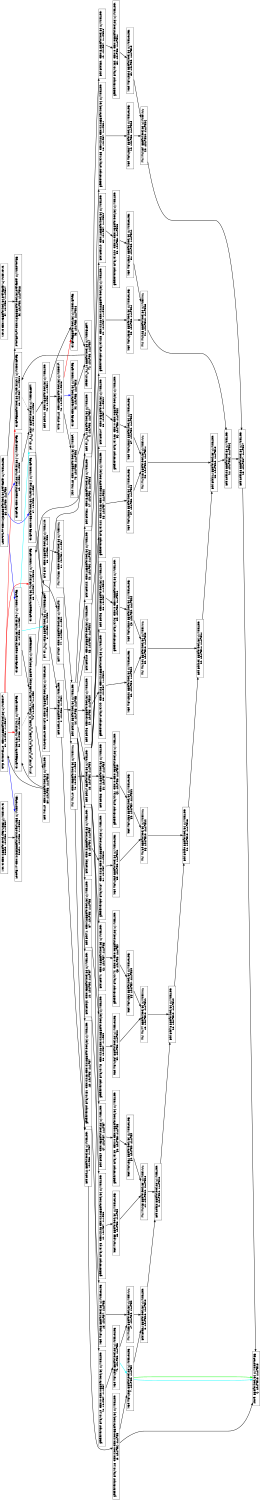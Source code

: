 digraph Region_18 {
	graph [ nslimit = "1000.0",
	orientation = landscape,
		center = true,
	page = "8.5,11",
	compound=true,
	size = "10,7.5" ] ;
"Op_20094" [ fontname = "Helvetica" shape = box, label = " LOOPEXIT C=0x16382BB=for.cond.cleanup35 HyIns=STOREB,
20094, ASAP=5, ALAP=18"]
"Op_20095" [ fontname = "Helvetica" shape = box, label = " MOVC C=0x1BB=for.cond.cleanup35 HyIns=MOVC,
20095, ASAP=0, ALAP=17"]
"Op_86" [ fontname = "Helvetica" shape = box, label = " LOOPSTART C=0x16383BB=for.body36.preheader HyIns=LOADB,
86, ASAP=0, ALAP=0"]
"Op_96" [ fontname = "Helvetica" shape = box, label = " STORESTART C=0x16383BB=for.body36.preheader HyIns=STOREB,
96, ASAP=1, ALAP=18"]
"Op_97" [ fontname = "Helvetica" shape = box, label = " MOVC C=0x0BB=for.body36.preheader HyIns=MOVC,
97, ASAP=0, ALAP=17"]
"Op_0" [ fontname = "Helvetica" shape = box, label = " phi div_94_i.0238 BB=for.body36 HyIns=SELECT,
0, ASAP=2, ALAP=3"]
"Op_1" [ fontname = "Helvetica" shape = box, label = " add div_94_i.1 BB=for.body36 HyIns=ADD,
1, ASAP=6, ALAP=17"]
"Op_2" [ fontname = "Helvetica" shape = box, label = " add add41 BB=for.body36 HyIns=ADD,
2, ASAP=3, ALAP=4"]
"Op_3" [ fontname = "Helvetica" shape = box, label = " OutLoopLOAD C=0x372 C=0x372BB=for.body36 HyIns=LOAD,
3, ASAP=0, ALAP=3"]
"Op_4" [ fontname = "Helvetica" shape = box, label = " add add44 BB=for.body36 HyIns=ADD,
4, ASAP=5, ALAP=7"]
"Op_5" [ fontname = "Helvetica" shape = box, label = " getelementptr arrayidx48  C=0x2000 C=0x2000BB=for.body36 HyIns=ADD,
5, ASAP=6, ALAP=8"]
"Op_6" [ fontname = "Helvetica" shape = box, label = " store  BB=for.body36 HyIns=STOREB,
6, ASAP=18, ALAP=18"]
"Op_7" [ fontname = "Helvetica" shape = box, label = " load manupa1 BB=for.body36 HyIns=LOADB,
7, ASAP=9, ALAP=9"]
"Op_8" [ fontname = "Helvetica" shape = box, label = " add add54 BB=for.body36 HyIns=ADD,
8, ASAP=10, ALAP=10"]
"Op_9" [ fontname = "Helvetica" shape = box, label = " add add66 BB=for.body36 HyIns=ADD,
9, ASAP=11, ALAP=11"]
"Op_10" [ fontname = "Helvetica" shape = box, label = " add add78 BB=for.body36 HyIns=ADD,
10, ASAP=12, ALAP=12"]
"Op_11" [ fontname = "Helvetica" shape = box, label = " add add90 BB=for.body36 HyIns=ADD,
11, ASAP=13, ALAP=13"]
"Op_12" [ fontname = "Helvetica" shape = box, label = " add add102 BB=for.body36 HyIns=ADD,
12, ASAP=14, ALAP=14"]
"Op_13" [ fontname = "Helvetica" shape = box, label = " add add114 BB=for.body36 HyIns=ADD,
13, ASAP=15, ALAP=15"]
"Op_14" [ fontname = "Helvetica" shape = box, label = " add add126 BB=for.body36 HyIns=ADD,
14, ASAP=16, ALAP=16"]
"Op_15" [ fontname = "Helvetica" shape = box, label = " add add138 BB=for.body36 HyIns=ADD,
15, ASAP=17, ALAP=17"]
"Op_16" [ fontname = "Helvetica" shape = box, label = " add add42 BB=for.body36 HyIns=ADD,
16, ASAP=5, ALAP=5"]
"Op_17" [ fontname = "Helvetica" shape = box, label = " add add134  C=0x54BB=for.body36 HyIns=ADD,
17, ASAP=6, ALAP=13"]
"Op_18" [ fontname = "Helvetica" shape = box, label = " getelementptr arrayidx135  C=0x211a C=0x211aBB=for.body36 HyIns=ADD,
18, ASAP=7, ALAP=14"]
"Op_19" [ fontname = "Helvetica" shape = box, label = " load manupa17 BB=for.body36 HyIns=LOADB,
19, ASAP=8, ALAP=15"]
"Op_20" [ fontname = "Helvetica" shape = box, label = " mul mul137 BB=for.body36 HyIns=MUL,
20, ASAP=10, ALAP=16"]
"Op_33" [ fontname = "Helvetica" shape = box, label = " add add86  C=0x24BB=for.body36 HyIns=ADD,
33, ASAP=6, ALAP=9"]
"Op_21" [ fontname = "Helvetica" shape = box, label = " add add122  C=0x48BB=for.body36 HyIns=ADD,
21, ASAP=6, ALAP=12"]
"Op_22" [ fontname = "Helvetica" shape = box, label = " getelementptr arrayidx123  C=0x211a C=0x211aBB=for.body36 HyIns=ADD,
22, ASAP=7, ALAP=13"]
"Op_23" [ fontname = "Helvetica" shape = box, label = " load manupa15 BB=for.body36 HyIns=LOADB,
23, ASAP=8, ALAP=14"]
"Op_24" [ fontname = "Helvetica" shape = box, label = " mul mul125 BB=for.body36 HyIns=MUL,
24, ASAP=10, ALAP=15"]
"Op_25" [ fontname = "Helvetica" shape = box, label = " add add110  C=0x3cBB=for.body36 HyIns=ADD,
25, ASAP=6, ALAP=11"]
"Op_26" [ fontname = "Helvetica" shape = box, label = " getelementptr arrayidx111  C=0x211a C=0x211aBB=for.body36 HyIns=ADD,
26, ASAP=7, ALAP=12"]
"Op_27" [ fontname = "Helvetica" shape = box, label = " load manupa13 BB=for.body36 HyIns=LOADB,
27, ASAP=8, ALAP=13"]
"Op_28" [ fontname = "Helvetica" shape = box, label = " mul mul113 BB=for.body36 HyIns=MUL,
28, ASAP=10, ALAP=14"]
"Op_29" [ fontname = "Helvetica" shape = box, label = " add add98  C=0x30BB=for.body36 HyIns=ADD,
29, ASAP=6, ALAP=10"]
"Op_30" [ fontname = "Helvetica" shape = box, label = " getelementptr arrayidx99  C=0x211a C=0x211aBB=for.body36 HyIns=ADD,
30, ASAP=7, ALAP=11"]
"Op_31" [ fontname = "Helvetica" shape = box, label = " load manupa11 BB=for.body36 HyIns=LOADB,
31, ASAP=8, ALAP=12"]
"Op_32" [ fontname = "Helvetica" shape = box, label = " mul mul101 BB=for.body36 HyIns=MUL,
32, ASAP=10, ALAP=13"]
"Op_58" [ fontname = "Helvetica" shape = box, label = " add add95  C=0x30BB=for.body36 HyIns=ADD,
58, ASAP=7, ALAP=10"]
"Op_59" [ fontname = "Helvetica" shape = box, label = " getelementptr arrayidx96  C=0x0 C=0x0BB=for.body36 HyIns=ADD,
59, ASAP=8, ALAP=11"]
"Op_34" [ fontname = "Helvetica" shape = box, label = " getelementptr arrayidx87  C=0x211a C=0x211aBB=for.body36 HyIns=ADD,
34, ASAP=7, ALAP=10"]
"Op_35" [ fontname = "Helvetica" shape = box, label = " load manupa9 BB=for.body36 HyIns=LOADB,
35, ASAP=8, ALAP=11"]
"Op_36" [ fontname = "Helvetica" shape = box, label = " mul mul89 BB=for.body36 HyIns=MUL,
36, ASAP=10, ALAP=12"]
"Op_37" [ fontname = "Helvetica" shape = box, label = " add add74  C=0x18BB=for.body36 HyIns=ADD,
37, ASAP=6, ALAP=8"]
"Op_38" [ fontname = "Helvetica" shape = box, label = " getelementptr arrayidx75  C=0x211a C=0x211aBB=for.body36 HyIns=ADD,
38, ASAP=7, ALAP=9"]
"Op_39" [ fontname = "Helvetica" shape = box, label = " load manupa7 BB=for.body36 HyIns=LOADB,
39, ASAP=8, ALAP=10"]
"Op_40" [ fontname = "Helvetica" shape = box, label = " mul mul77 BB=for.body36 HyIns=MUL,
40, ASAP=10, ALAP=11"]
"Op_41" [ fontname = "Helvetica" shape = box, label = " add add62  C=0xcBB=for.body36 HyIns=ADD,
41, ASAP=6, ALAP=7"]
"Op_42" [ fontname = "Helvetica" shape = box, label = " getelementptr arrayidx63  C=0x211a C=0x211aBB=for.body36 HyIns=ADD,
42, ASAP=7, ALAP=8"]
"Op_43" [ fontname = "Helvetica" shape = box, label = " load manupa5 BB=for.body36 HyIns=LOADB,
43, ASAP=8, ALAP=9"]
"Op_44" [ fontname = "Helvetica" shape = box, label = " mul mul65 BB=for.body36 HyIns=MUL,
44, ASAP=10, ALAP=10"]
"Op_45" [ fontname = "Helvetica" shape = box, label = " getelementptr arrayidx51  C=0x211a C=0x211aBB=for.body36 HyIns=ADD,
45, ASAP=6, ALAP=7"]
"Op_46" [ fontname = "Helvetica" shape = box, label = " load manupa3 BB=for.body36 HyIns=LOADB,
46, ASAP=7, ALAP=8"]
"Op_47" [ fontname = "Helvetica" shape = box, label = " mul mul53 BB=for.body36 HyIns=MUL,
47, ASAP=9, ALAP=9"]
"Op_48" [ fontname = "Helvetica" shape = box, label = " add add47 BB=for.body36 HyIns=ADD,
48, ASAP=6, ALAP=6"]
"Op_49" [ fontname = "Helvetica" shape = box, label = " add add131  C=0x54BB=for.body36 HyIns=ADD,
49, ASAP=7, ALAP=13"]
"Op_50" [ fontname = "Helvetica" shape = box, label = " getelementptr arrayidx132  C=0x0 C=0x0BB=for.body36 HyIns=ADD,
50, ASAP=8, ALAP=14"]
"Op_51" [ fontname = "Helvetica" shape = box, label = " load manupa16 BB=for.body36 HyIns=LOADB,
51, ASAP=9, ALAP=15"]
"Op_52" [ fontname = "Helvetica" shape = box, label = " add add119  C=0x48BB=for.body36 HyIns=ADD,
52, ASAP=7, ALAP=12"]
"Op_53" [ fontname = "Helvetica" shape = box, label = " getelementptr arrayidx120  C=0x0 C=0x0BB=for.body36 HyIns=ADD,
53, ASAP=8, ALAP=13"]
"Op_54" [ fontname = "Helvetica" shape = box, label = " load manupa14 BB=for.body36 HyIns=LOADB,
54, ASAP=9, ALAP=14"]
"Op_55" [ fontname = "Helvetica" shape = box, label = " add add107  C=0x3cBB=for.body36 HyIns=ADD,
55, ASAP=7, ALAP=11"]
"Op_56" [ fontname = "Helvetica" shape = box, label = " getelementptr arrayidx108  C=0x0 C=0x0BB=for.body36 HyIns=ADD,
56, ASAP=8, ALAP=12"]
"Op_57" [ fontname = "Helvetica" shape = box, label = " load manupa12 BB=for.body36 HyIns=LOADB,
57, ASAP=9, ALAP=13"]
"Op_60" [ fontname = "Helvetica" shape = box, label = " load manupa10 BB=for.body36 HyIns=LOADB,
60, ASAP=9, ALAP=12"]
"Op_61" [ fontname = "Helvetica" shape = box, label = " add add83  C=0x24BB=for.body36 HyIns=ADD,
61, ASAP=7, ALAP=9"]
"Op_62" [ fontname = "Helvetica" shape = box, label = " getelementptr arrayidx84  C=0x0 C=0x0BB=for.body36 HyIns=ADD,
62, ASAP=8, ALAP=10"]
"Op_63" [ fontname = "Helvetica" shape = box, label = " load manupa8 BB=for.body36 HyIns=LOADB,
63, ASAP=9, ALAP=11"]
"Op_64" [ fontname = "Helvetica" shape = box, label = " add add71  C=0x18BB=for.body36 HyIns=ADD,
64, ASAP=7, ALAP=8"]
"Op_65" [ fontname = "Helvetica" shape = box, label = " getelementptr arrayidx72  C=0x0 C=0x0BB=for.body36 HyIns=ADD,
65, ASAP=8, ALAP=9"]
"Op_66" [ fontname = "Helvetica" shape = box, label = " load manupa6 BB=for.body36 HyIns=LOADB,
66, ASAP=9, ALAP=10"]
"Op_67" [ fontname = "Helvetica" shape = box, label = " add add59  C=0xcBB=for.body36 HyIns=ADD,
67, ASAP=7, ALAP=7"]
"Op_68" [ fontname = "Helvetica" shape = box, label = " getelementptr arrayidx60  C=0x0 C=0x0BB=for.body36 HyIns=ADD,
68, ASAP=8, ALAP=8"]
"Op_69" [ fontname = "Helvetica" shape = box, label = " load manupa4 BB=for.body36 HyIns=LOADB,
69, ASAP=9, ALAP=9"]
"Op_70" [ fontname = "Helvetica" shape = box, label = " getelementptr arrayidx49  C=0x0 C=0x0BB=for.body36 HyIns=ADD,
70, ASAP=7, ALAP=7"]
"Op_71" [ fontname = "Helvetica" shape = box, label = " load manupa2 BB=for.body36 HyIns=LOADB,
71, ASAP=8, ALAP=8"]
"Op_72" [ fontname = "Helvetica" shape = box, label = " phi div_94_j.0237 BB=for.body36 HyIns=SELECT,
72, ASAP=2, ALAP=3"]
"Op_73" [ fontname = "Helvetica" shape = box, label = " add add141  C=0x1BB=for.body36 HyIns=ADD,
73, ASAP=3, ALAP=14"]
"Op_74" [ fontname = "Helvetica" shape = box, label = " select div_94_j.1 BB=for.body36 HyIns=SELECT,
74, ASAP=6, ALAP=17"]
"Op_75" [ fontname = "Helvetica" shape = box, label = " icmp cmp142  C=0x5eBB=for.body36 HyIns=CMP,
75, ASAP=4, ALAP=15"]
"Op_76" [ fontname = "Helvetica" shape = box, label = " zext inc145  C=0x0BB=for.body36 HyIns=OR,
76, ASAP=5, ALAP=16"]
"Op_77" [ fontname = "Helvetica" shape = box, label = " ashr shr39  C=0x1BB=for.body36 HyIns=ARS,
77, ASAP=3, ALAP=4"]
"Op_78" [ fontname = "Helvetica" shape = box, label = " mul mul40  C=0xcBB=for.body36 HyIns=MUL,
78, ASAP=4, ALAP=5"]
"Op_79" [ fontname = "Helvetica" shape = box, label = " phi c_inner_oh_fused_ow_fused_m_fused_rh_fused_rw_outer_fused.0236 BB=for.body36 HyIns=SELECT,
79, ASAP=2, ALAP=2"]
"Op_80" [ fontname = "Helvetica" shape = box, label = " add inc149  C=0x1BB=for.body36 HyIns=ADD,
80, ASAP=3, ALAP=16"]
"Op_81" [ fontname = "Helvetica" shape = box, label = " icmp exitcond240  C=0x11aBB=for.body36 HyIns=CMP,
81, ASAP=4, ALAP=17"]
"Op_83" [ fontname = "Helvetica" shape = box, label = " and and  C=0x1BB=for.body36 HyIns=AND,
83, ASAP=3, ALAP=3"]
"Op_84" [ fontname = "Helvetica" shape = box, label = " mul mul38  C=0x60BB=for.body36 HyIns=MUL,
84, ASAP=4, ALAP=4"]
"Op_89" [ fontname = "Helvetica" shape = box, label = " CMERGE C=0x0BB=for.body36,mutex={88,} HyIns=CMERGE,
89, ASAP=1, ALAP=2"]
"Op_90" [ fontname = "Helvetica" shape = box, label = " CMERGEBB=for.body36,mutex={91,} HyIns=CMERGE,
90, ASAP=5, ALAP=18"]
"Op_91" [ fontname = "Helvetica" shape = box, label = " CMERGE C=0x0BB=for.body36,mutex={90,} HyIns=CMERGE,
91, ASAP=1, ALAP=1"]
"Op_92" [ fontname = "Helvetica" shape = box, label = " CMERGE C=0x0BB=for.body36 HyIns=CMERGE,
92, ASAP=5, ALAP=16"]
"Op_85" [ fontname = "Helvetica" shape = box, label = " CMERGEBB=for.body36,mutex={87,} HyIns=CMERGE,
85, ASAP=7, ALAP=18"]
"Op_87" [ fontname = "Helvetica" shape = box, label = " CMERGE C=0x0BB=for.body36,mutex={85,} HyIns=CMERGE,
87, ASAP=1, ALAP=2"]
"Op_88" [ fontname = "Helvetica" shape = box, label = " CMERGEBB=for.body36,mutex={89,} HyIns=CMERGE,
88, ASAP=7, ALAP=18"]
"Op_93" [ fontname = "Helvetica" shape = box, label = " CMERGEBB=for.body36 HyIns=CMERGE,
93, ASAP=5, ALAP=16"]
"Op_0" -> "Op_1" [style = bold, color = black];
"Op_0" -> "Op_2" [style = bold, color = black];
"Op_1" -> "Op_85" [style = bold, color = black];
"Op_2" -> "Op_4" [style = bold, color = black];
"Op_2" -> "Op_16" [style = bold, color = black];
"Op_3" -> "Op_2" [style = bold, color = black];
"Op_4" -> "Op_5" [style = bold, color = black];
"Op_5" -> "Op_6" [style = bold, color = black];
"Op_5" -> "Op_7" [style = bold, color = black];
"Op_7" -> "Op_8" [style = bold, color = black];
"Op_7" -> "Op_6" [style = bold, color = cyan];
"Op_7" -> "Op_6"[style = bold, color = green];
"Op_8" -> "Op_9" [style = bold, color = black];
"Op_9" -> "Op_10" [style = bold, color = black];
"Op_10" -> "Op_11" [style = bold, color = black];
"Op_11" -> "Op_12" [style = bold, color = black];
"Op_12" -> "Op_13" [style = bold, color = black];
"Op_13" -> "Op_14" [style = bold, color = black];
"Op_14" -> "Op_15" [style = bold, color = black];
"Op_15" -> "Op_6" [style = bold, color = black];
"Op_16" -> "Op_17" [style = bold, color = black];
"Op_16" -> "Op_21" [style = bold, color = black];
"Op_16" -> "Op_25" [style = bold, color = black];
"Op_16" -> "Op_29" [style = bold, color = black];
"Op_16" -> "Op_33" [style = bold, color = black];
"Op_16" -> "Op_37" [style = bold, color = black];
"Op_16" -> "Op_41" [style = bold, color = black];
"Op_16" -> "Op_45" [style = bold, color = black];
"Op_16" -> "Op_48" [style = bold, color = black];
"Op_17" -> "Op_18" [style = bold, color = black];
"Op_18" -> "Op_19" [style = bold, color = black];
"Op_19" -> "Op_20" [style = bold, color = black];
"Op_20" -> "Op_15" [style = bold, color = black];
"Op_21" -> "Op_22" [style = bold, color = black];
"Op_22" -> "Op_23" [style = bold, color = black];
"Op_23" -> "Op_24" [style = bold, color = black];
"Op_24" -> "Op_14" [style = bold, color = black];
"Op_25" -> "Op_26" [style = bold, color = black];
"Op_26" -> "Op_27" [style = bold, color = black];
"Op_27" -> "Op_28" [style = bold, color = black];
"Op_28" -> "Op_13" [style = bold, color = black];
"Op_29" -> "Op_30" [style = bold, color = black];
"Op_30" -> "Op_31" [style = bold, color = black];
"Op_31" -> "Op_32" [style = bold, color = black];
"Op_32" -> "Op_12" [style = bold, color = black];
"Op_33" -> "Op_34" [style = bold, color = black];
"Op_34" -> "Op_35" [style = bold, color = black];
"Op_35" -> "Op_36" [style = bold, color = black];
"Op_36" -> "Op_11" [style = bold, color = black];
"Op_37" -> "Op_38" [style = bold, color = black];
"Op_38" -> "Op_39" [style = bold, color = black];
"Op_39" -> "Op_40" [style = bold, color = black];
"Op_40" -> "Op_10" [style = bold, color = black];
"Op_41" -> "Op_42" [style = bold, color = black];
"Op_42" -> "Op_43" [style = bold, color = black];
"Op_43" -> "Op_44" [style = bold, color = black];
"Op_44" -> "Op_9" [style = bold, color = black];
"Op_45" -> "Op_46" [style = bold, color = black];
"Op_46" -> "Op_47" [style = bold, color = black];
"Op_47" -> "Op_8" [style = bold, color = black];
"Op_48" -> "Op_49" [style = bold, color = black];
"Op_48" -> "Op_52" [style = bold, color = black];
"Op_48" -> "Op_55" [style = bold, color = black];
"Op_48" -> "Op_58" [style = bold, color = black];
"Op_48" -> "Op_61" [style = bold, color = black];
"Op_48" -> "Op_64" [style = bold, color = black];
"Op_48" -> "Op_67" [style = bold, color = black];
"Op_48" -> "Op_70" [style = bold, color = black];
"Op_49" -> "Op_50" [style = bold, color = black];
"Op_50" -> "Op_51" [style = bold, color = black];
"Op_51" -> "Op_20" [style = bold, color = black];
"Op_52" -> "Op_53" [style = bold, color = black];
"Op_53" -> "Op_54" [style = bold, color = black];
"Op_54" -> "Op_24" [style = bold, color = black];
"Op_55" -> "Op_56" [style = bold, color = black];
"Op_56" -> "Op_57" [style = bold, color = black];
"Op_57" -> "Op_28" [style = bold, color = black];
"Op_58" -> "Op_59" [style = bold, color = black];
"Op_59" -> "Op_60" [style = bold, color = black];
"Op_60" -> "Op_32" [style = bold, color = black];
"Op_61" -> "Op_62" [style = bold, color = black];
"Op_62" -> "Op_63" [style = bold, color = black];
"Op_63" -> "Op_36" [style = bold, color = black];
"Op_64" -> "Op_65" [style = bold, color = black];
"Op_65" -> "Op_66" [style = bold, color = black];
"Op_66" -> "Op_40" [style = bold, color = black];
"Op_67" -> "Op_68" [style = bold, color = black];
"Op_68" -> "Op_69" [style = bold, color = black];
"Op_69" -> "Op_44" [style = bold, color = black];
"Op_70" -> "Op_71" [style = bold, color = black];
"Op_71" -> "Op_47" [style = bold, color = black];
"Op_71" -> "Op_7" [style = bold, color = cyan];
"Op_72" -> "Op_73" [style = bold, color = black];
"Op_72" -> "Op_77" [style = bold, color = black];
"Op_73" -> "Op_75" [style = bold, color = black];
"Op_73" -> "Op_93" [style = bold, color = black];
"Op_74" -> "Op_88" [style = bold, color = black];
"Op_75" -> "Op_76" [style = bold, color = black];
"Op_75" -> "Op_92" [style = bold, color = blue];
"Op_75" -> "Op_93" [style = bold, color = red];
"Op_76" -> "Op_1" [style = bold, color = black];
"Op_77" -> "Op_78" [style = bold, color = black];
"Op_78" -> "Op_48" [style = bold, color = black];
"Op_78" -> "Op_4" [style = bold, color = black];
"Op_79" -> "Op_80" [style = bold, color = black];
"Op_79" -> "Op_83" [style = bold, color = black];
"Op_80" -> "Op_81" [style = bold, color = black];
"Op_80" -> "Op_90" [style = bold, color = black];
"Op_81" -> "Op_85" [style = bold, color = red];
"Op_81" -> "Op_88" [style = bold, color = red];
"Op_81" -> "Op_90" [style = bold, color = red];
"Op_81" -> "Op_20094" [style = bold, color = blue];
"Op_83" -> "Op_84" [style = bold, color = black];
"Op_84" -> "Op_16" [style = bold, color = black];
"Op_85" -> "Op_0" [style = dashed, color = black];
"Op_86" -> "Op_87" [style = bold, color = blue];
"Op_86" -> "Op_89" [style = bold, color = blue];
"Op_86" -> "Op_91" [style = bold, color = blue];
"Op_86" -> "Op_96" [style = bold, color = black];
"Op_87" -> "Op_0" [style = bold, color = black];
"Op_88" -> "Op_72" [style = dashed, color = black];
"Op_89" -> "Op_72" [style = bold, color = black];
"Op_90" -> "Op_79" [style = dashed, color = black];
"Op_91" -> "Op_79" [style = bold, color = black];
"Op_91" -> "Op_0" [style = bold, color = cyan];
"Op_91" -> "Op_72" [style = bold, color = cyan];
"Op_92" -> "Op_74" [style = bold, color = black];
"Op_93" -> "Op_74" [style = bold, color = black];
"Op_20095" -> "Op_20094" [style = bold, color = black];
"Op_97" -> "Op_96" [style = bold, color = black];
}
